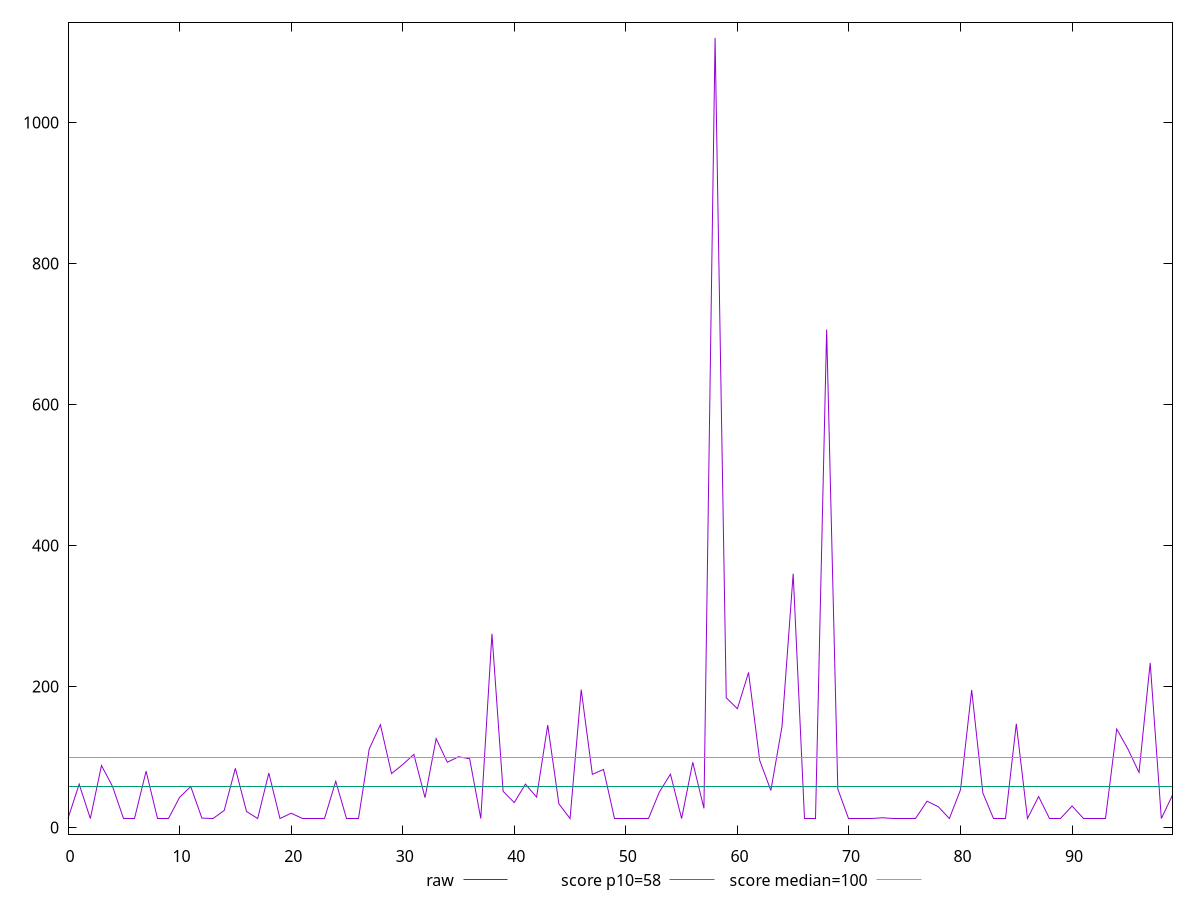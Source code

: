 reset

$raw <<EOF
0 12.8
1 61.6
2 12.8
3 88
4 58
5 12.8
6 12.8
7 80
8 12.8
9 12.8
10 42.82
11 58.2
12 13.4
13 12.8
14 24.200000000000003
15 84
16 22.8
17 12.8
18 77.33333333333334
19 12.8
20 20.32
21 12.8
22 12.8
23 12.8
24 65.60000000000001
25 12.8
26 12.8
27 111.46666666666665
28 145.86666666666662
29 76.53333333333333
30 89.33333333333334
31 103.73333333333335
32 42.400000000000006
33 126.13333333333333
34 92.60000000000001
35 100.4
36 97.60000000000001
37 12.8
38 274.8
39 51.400000000000006
40 35.4
41 61.6
42 43.2
43 145.33333333333334
44 33.6
45 12.8
46 195.60000000000002
47 75.46666666666667
48 82.4
49 12.8
50 12.8
51 12.8
52 12.8
53 50.2
54 75.7
55 12.8
56 92.53333333333335
57 27.200000000000003
58 1120
59 184
60 168.53333333333333
61 220
62 95.2
63 52.6
64 143.4
65 360
66 12.8
67 12.8
68 706.4000000000008
69 54.66666666666668
70 12.8
71 12.8
72 12.8
73 13.866666666666667
74 12.8
75 12.8
76 12.8
77 37.4
78 29.6
79 12.8
80 53.6
81 195.20000000000002
82 49.06666666666667
83 12.8
84 12.8
85 147.20000000000002
86 12.8
87 44
88 12.8
89 12.8
90 30.6
91 12.8
92 12.8
93 12.8
94 139.73333333333332
95 111.46666666666665
96 78.13333333333334
97 233.60000000000002
98 12.8
99 46
EOF

set key outside below
set xrange [0:99]
set yrange [-9.344000000000001:1142.144]
set trange [-9.344000000000001:1142.144]
set terminal svg size 640, 500 enhanced background rgb 'white'
set output "report_00013_2021-02-09T12-04-24.940Z/estimated-input-latency/samples/pages+cached+noadtech+nomedia+nocss/raw/values.svg"

plot $raw title "raw" with line, \
     58 title "score p10=58", \
     100 title "score median=100"

reset
